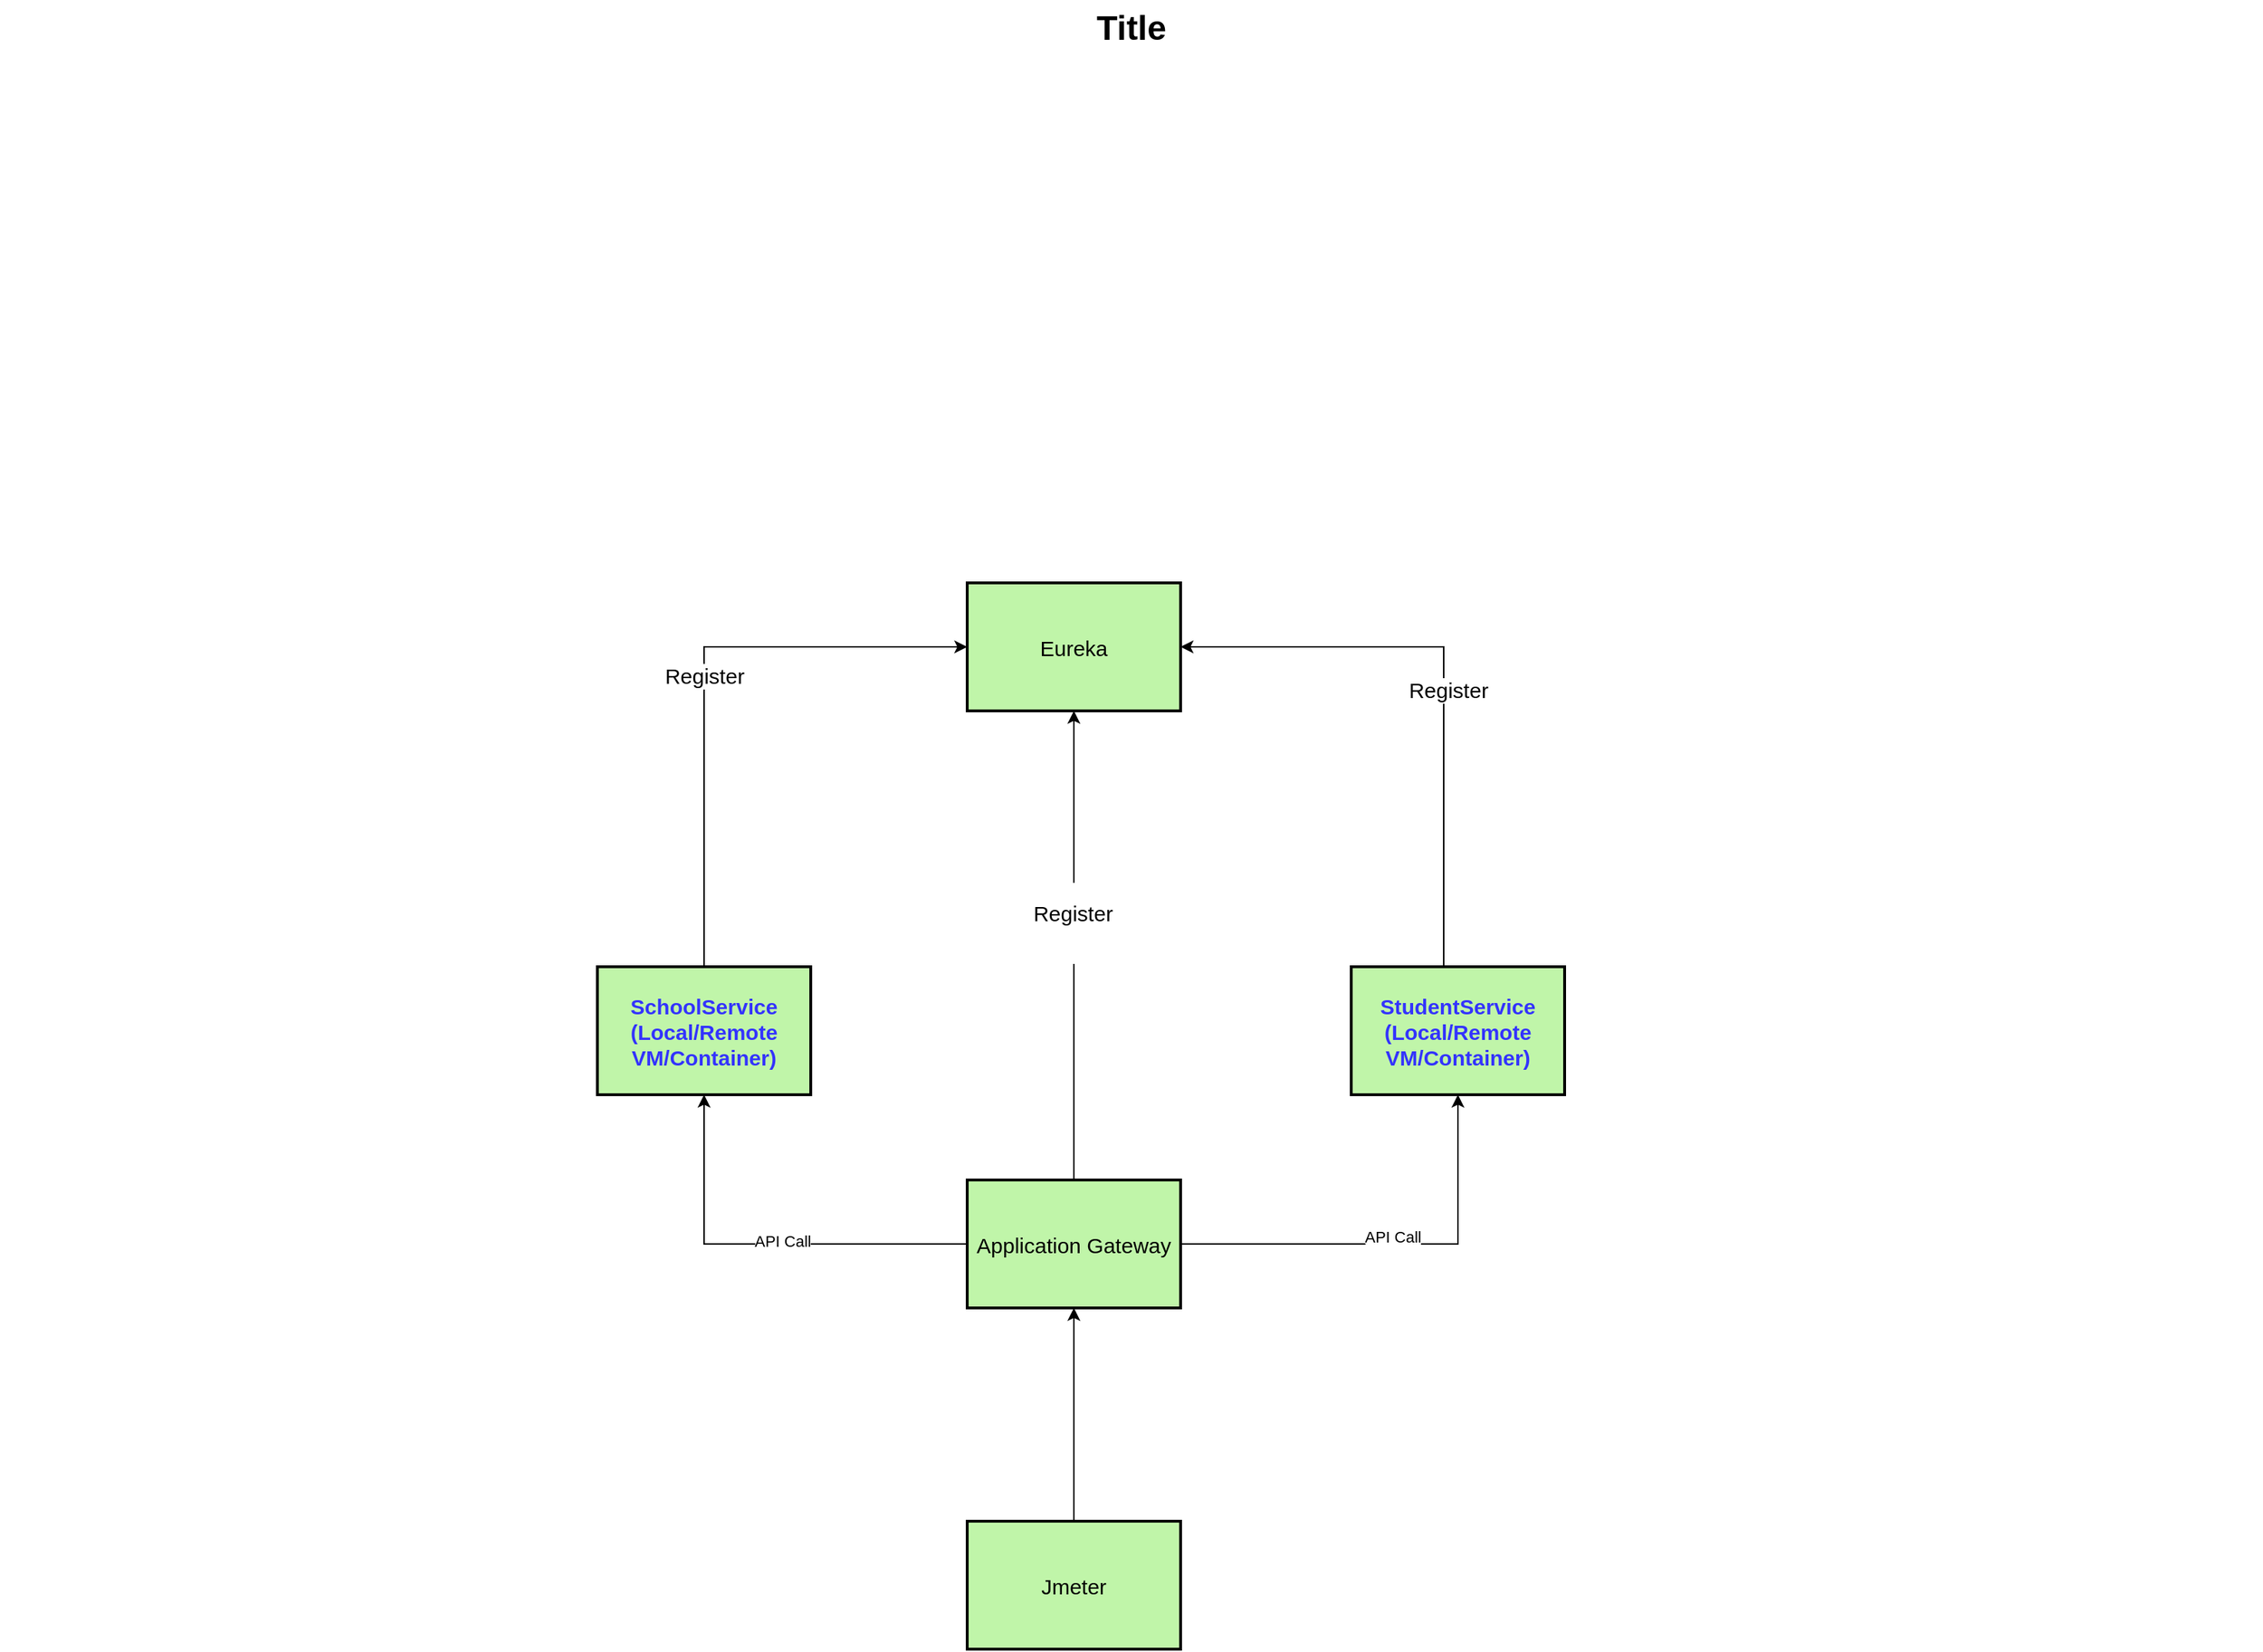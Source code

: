 <mxfile version="21.1.5" type="github">
  <diagram name="Page-1" id="74b105a0-9070-1c63-61bc-23e55f88626e">
    <mxGraphModel dx="1993" dy="1196" grid="1" gridSize="10" guides="1" tooltips="1" connect="1" arrows="1" fold="1" page="1" pageScale="1.5" pageWidth="1169" pageHeight="826" background="none" math="0" shadow="0">
      <root>
        <mxCell id="0" style=";html=1;" />
        <mxCell id="1" style=";html=1;" parent="0" />
        <mxCell id="10b056a9c633e61c-30" value="Title" style="text;strokeColor=none;fillColor=none;html=1;fontSize=24;fontStyle=1;verticalAlign=middle;align=center;" parent="1" vertex="1">
          <mxGeometry x="80" y="40" width="1590" height="40" as="geometry" />
        </mxCell>
        <mxCell id="5wn7QCThYIIw2rzu8Sw5-3" value="Eureka" style="strokeWidth=2;dashed=0;align=center;fontSize=15;shape=rect;fillColor=#c0f5a9;verticalLabelPosition=middle;verticalAlign=middle;horizontal=1;labelPosition=center;" parent="1" vertex="1">
          <mxGeometry x="760" y="450" width="150" height="90" as="geometry" />
        </mxCell>
        <mxCell id="5wn7QCThYIIw2rzu8Sw5-10" style="edgeStyle=orthogonalEdgeStyle;rounded=0;orthogonalLoop=1;jettySize=auto;html=1;fontSize=15;entryX=0.5;entryY=1;entryDx=0;entryDy=0;" parent="1" source="5wn7QCThYIIw2rzu8Sw5-4" target="PPPH0V48h3Za9GulFSPz-1" edge="1">
          <mxGeometry relative="1" as="geometry" />
        </mxCell>
        <mxCell id="5wn7QCThYIIw2rzu8Sw5-4" value="Jmeter" style="strokeWidth=2;dashed=0;align=center;fontSize=15;shape=rect;fillColor=#c0f5a9;verticalLabelPosition=middle;verticalAlign=middle;labelPosition=center;" parent="1" vertex="1">
          <mxGeometry x="760" y="1110" width="150" height="90" as="geometry" />
        </mxCell>
        <mxCell id="5wn7QCThYIIw2rzu8Sw5-8" style="edgeStyle=orthogonalEdgeStyle;rounded=0;orthogonalLoop=1;jettySize=auto;html=1;entryX=1;entryY=0.5;entryDx=0;entryDy=0;fontSize=15;" parent="1" source="5wn7QCThYIIw2rzu8Sw5-5" target="5wn7QCThYIIw2rzu8Sw5-3" edge="1">
          <mxGeometry relative="1" as="geometry">
            <Array as="points">
              <mxPoint x="1095" y="495" />
            </Array>
          </mxGeometry>
        </mxCell>
        <mxCell id="5wn7QCThYIIw2rzu8Sw5-11" value="Register" style="edgeLabel;html=1;align=center;verticalAlign=middle;resizable=0;points=[];fontSize=15;" parent="5wn7QCThYIIw2rzu8Sw5-8" vertex="1" connectable="0">
          <mxGeometry x="-0.047" y="-3" relative="1" as="geometry">
            <mxPoint as="offset" />
          </mxGeometry>
        </mxCell>
        <mxCell id="5wn7QCThYIIw2rzu8Sw5-5" value="StudentService&#xa;(Local/Remote&#xa;VM/Container)" style="strokeWidth=2;dashed=0;align=center;fontSize=15;shape=rect;fillColor=#c0f5a9;verticalLabelPosition=middle;verticalAlign=middle;labelPosition=center;fontStyle=1;fontColor=#3333FF;" parent="1" vertex="1">
          <mxGeometry x="1030" y="720" width="150" height="90" as="geometry" />
        </mxCell>
        <mxCell id="5wn7QCThYIIw2rzu8Sw5-7" value="Register" style="edgeStyle=orthogonalEdgeStyle;rounded=0;orthogonalLoop=1;jettySize=auto;html=1;entryX=0;entryY=0.5;entryDx=0;entryDy=0;fontSize=15;" parent="1" source="5wn7QCThYIIw2rzu8Sw5-6" target="5wn7QCThYIIw2rzu8Sw5-3" edge="1">
          <mxGeometry relative="1" as="geometry">
            <Array as="points">
              <mxPoint x="575" y="495" />
            </Array>
          </mxGeometry>
        </mxCell>
        <mxCell id="5wn7QCThYIIw2rzu8Sw5-6" value="SchoolService&#xa;(Local/Remote&#xa;VM/Container)" style="strokeWidth=2;dashed=0;align=center;fontSize=15;shape=rect;fillColor=#c0f5a9;verticalLabelPosition=middle;verticalAlign=middle;labelPosition=center;fontStyle=1;fontColor=#3333FF;" parent="1" vertex="1">
          <mxGeometry x="500" y="720" width="150" height="90" as="geometry" />
        </mxCell>
        <mxCell id="PPPH0V48h3Za9GulFSPz-2" style="edgeStyle=orthogonalEdgeStyle;rounded=0;orthogonalLoop=1;jettySize=auto;html=1;exitX=0;exitY=0.5;exitDx=0;exitDy=0;entryX=0.5;entryY=1;entryDx=0;entryDy=0;" parent="1" source="PPPH0V48h3Za9GulFSPz-1" target="5wn7QCThYIIw2rzu8Sw5-6" edge="1">
          <mxGeometry relative="1" as="geometry" />
        </mxCell>
        <mxCell id="PPPH0V48h3Za9GulFSPz-6" value="API Call" style="edgeLabel;html=1;align=center;verticalAlign=middle;resizable=0;points=[];" parent="PPPH0V48h3Za9GulFSPz-2" vertex="1" connectable="0">
          <mxGeometry x="-0.103" y="-2" relative="1" as="geometry">
            <mxPoint as="offset" />
          </mxGeometry>
        </mxCell>
        <mxCell id="PPPH0V48h3Za9GulFSPz-3" style="edgeStyle=orthogonalEdgeStyle;rounded=0;orthogonalLoop=1;jettySize=auto;html=1;entryX=0.5;entryY=1;entryDx=0;entryDy=0;" parent="1" source="PPPH0V48h3Za9GulFSPz-1" target="5wn7QCThYIIw2rzu8Sw5-5" edge="1">
          <mxGeometry relative="1" as="geometry" />
        </mxCell>
        <mxCell id="PPPH0V48h3Za9GulFSPz-7" value="&#xa;&lt;span style=&quot;color: rgb(0, 0, 0); font-family: Helvetica; font-size: 11px; font-style: normal; font-variant-ligatures: normal; font-variant-caps: normal; font-weight: 400; letter-spacing: normal; orphans: 2; text-align: center; text-indent: 0px; text-transform: none; widows: 2; word-spacing: 0px; -webkit-text-stroke-width: 0px; background-color: rgb(255, 255, 255); text-decoration-thickness: initial; text-decoration-style: initial; text-decoration-color: initial; float: none; display: inline !important;&quot;&gt;API Call&lt;/span&gt;&#xa;&#xa;" style="edgeLabel;html=1;align=center;verticalAlign=middle;resizable=0;points=[];" parent="PPPH0V48h3Za9GulFSPz-3" vertex="1" connectable="0">
          <mxGeometry x="-0.007" y="-2" relative="1" as="geometry">
            <mxPoint as="offset" />
          </mxGeometry>
        </mxCell>
        <mxCell id="PPPH0V48h3Za9GulFSPz-4" style="edgeStyle=orthogonalEdgeStyle;rounded=0;orthogonalLoop=1;jettySize=auto;html=1;entryX=0.5;entryY=1;entryDx=0;entryDy=0;" parent="1" source="PPPH0V48h3Za9GulFSPz-1" target="5wn7QCThYIIw2rzu8Sw5-3" edge="1">
          <mxGeometry relative="1" as="geometry" />
        </mxCell>
        <mxCell id="PPPH0V48h3Za9GulFSPz-5" value="&#xa;&lt;span style=&quot;color: rgb(0, 0, 0); font-family: Helvetica; font-size: 15px; font-style: normal; font-variant-ligatures: normal; font-variant-caps: normal; font-weight: 400; letter-spacing: normal; orphans: 2; text-align: center; text-indent: 0px; text-transform: none; widows: 2; word-spacing: 0px; -webkit-text-stroke-width: 0px; background-color: rgb(255, 255, 255); text-decoration-thickness: initial; text-decoration-style: initial; text-decoration-color: initial; float: none; display: inline !important;&quot;&gt;Register&lt;/span&gt;&#xa;&#xa;" style="edgeLabel;html=1;align=center;verticalAlign=middle;resizable=0;points=[];" parent="PPPH0V48h3Za9GulFSPz-4" vertex="1" connectable="0">
          <mxGeometry x="0.097" y="1" relative="1" as="geometry">
            <mxPoint as="offset" />
          </mxGeometry>
        </mxCell>
        <mxCell id="PPPH0V48h3Za9GulFSPz-1" value="Application Gateway" style="strokeWidth=2;dashed=0;align=center;fontSize=15;shape=rect;fillColor=#c0f5a9;verticalLabelPosition=middle;verticalAlign=middle;labelPosition=center;" parent="1" vertex="1">
          <mxGeometry x="760" y="870" width="150" height="90" as="geometry" />
        </mxCell>
      </root>
    </mxGraphModel>
  </diagram>
</mxfile>
